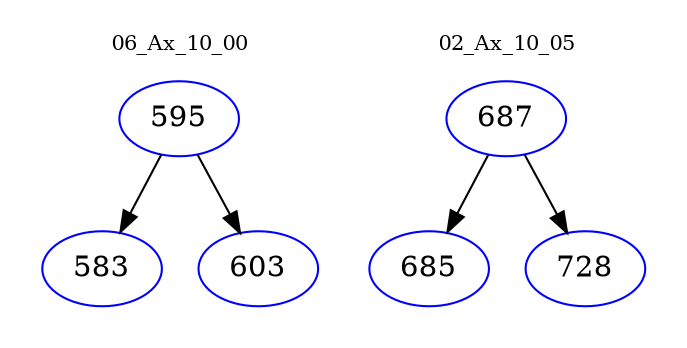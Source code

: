 digraph{
subgraph cluster_0 {
color = white
label = "06_Ax_10_00";
fontsize=10;
T0_595 [label="595", color="blue"]
T0_595 -> T0_583 [color="black"]
T0_583 [label="583", color="blue"]
T0_595 -> T0_603 [color="black"]
T0_603 [label="603", color="blue"]
}
subgraph cluster_1 {
color = white
label = "02_Ax_10_05";
fontsize=10;
T1_687 [label="687", color="blue"]
T1_687 -> T1_685 [color="black"]
T1_685 [label="685", color="blue"]
T1_687 -> T1_728 [color="black"]
T1_728 [label="728", color="blue"]
}
}
